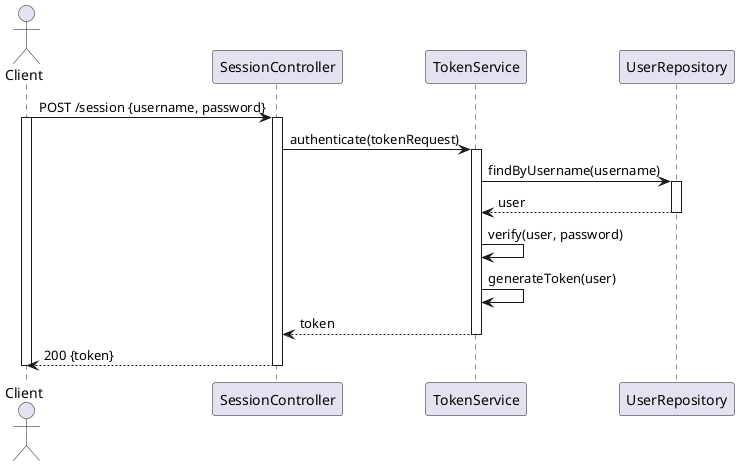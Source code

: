 @startuml

actor Client
Client -> SessionController: POST /session {username, password}
activate Client
activate SessionController
SessionController -> TokenService: authenticate(tokenRequest)

activate TokenService

TokenService -> UserRepository: findByUsername(username)
activate UserRepository

UserRepository --> TokenService: user
deactivate UserRepository

TokenService -> TokenService: verify(user, password)

TokenService -> TokenService: generateToken(user)

TokenService --> SessionController: token
deactivate TokenService


SessionController --> Client: 200 {token}
deactivate SessionController
deactivate Client

@enduml

